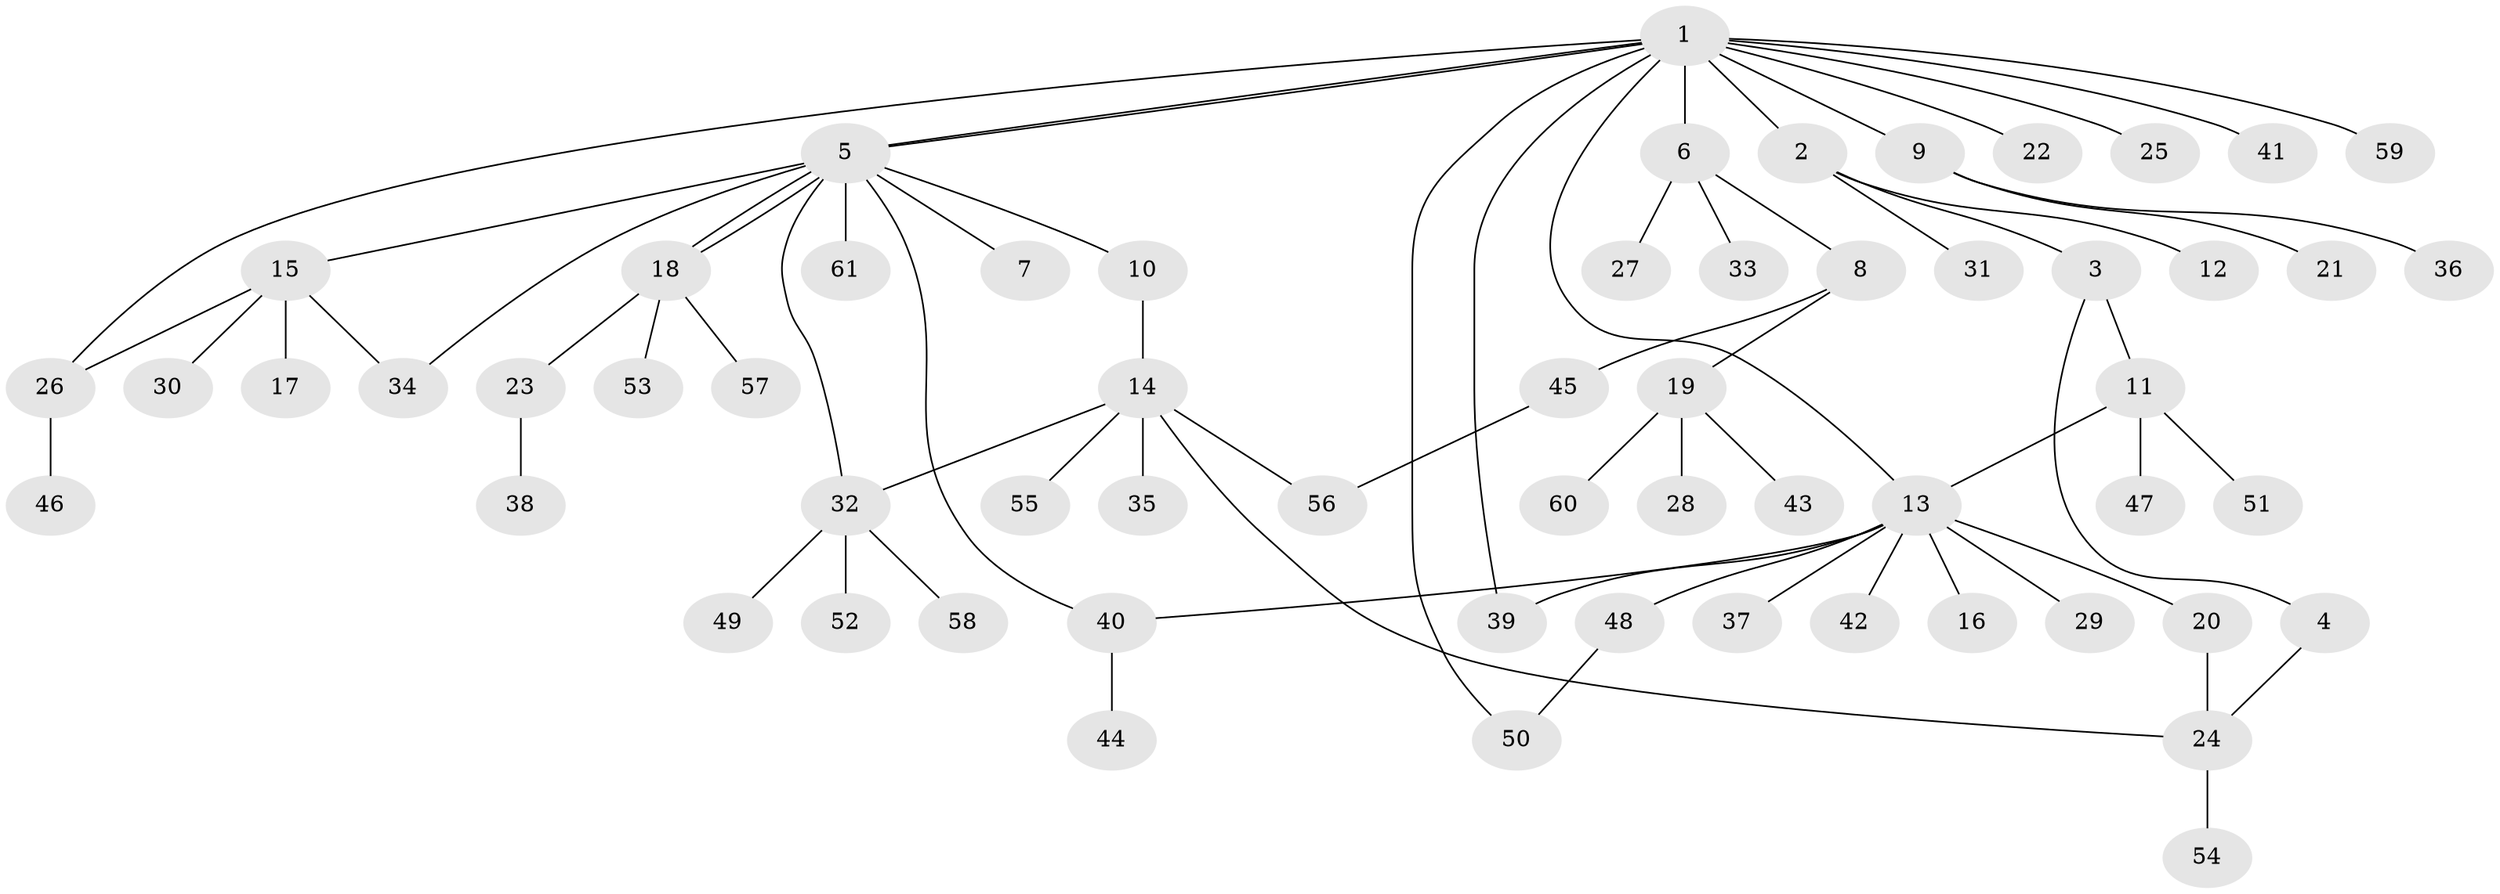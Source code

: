 // Generated by graph-tools (version 1.1) at 2025/49/03/09/25 03:49:59]
// undirected, 61 vertices, 72 edges
graph export_dot {
graph [start="1"]
  node [color=gray90,style=filled];
  1;
  2;
  3;
  4;
  5;
  6;
  7;
  8;
  9;
  10;
  11;
  12;
  13;
  14;
  15;
  16;
  17;
  18;
  19;
  20;
  21;
  22;
  23;
  24;
  25;
  26;
  27;
  28;
  29;
  30;
  31;
  32;
  33;
  34;
  35;
  36;
  37;
  38;
  39;
  40;
  41;
  42;
  43;
  44;
  45;
  46;
  47;
  48;
  49;
  50;
  51;
  52;
  53;
  54;
  55;
  56;
  57;
  58;
  59;
  60;
  61;
  1 -- 2;
  1 -- 5;
  1 -- 5;
  1 -- 6;
  1 -- 9;
  1 -- 13;
  1 -- 22;
  1 -- 25;
  1 -- 26;
  1 -- 39;
  1 -- 41;
  1 -- 50;
  1 -- 59;
  2 -- 3;
  2 -- 12;
  2 -- 31;
  3 -- 4;
  3 -- 11;
  4 -- 24;
  5 -- 7;
  5 -- 10;
  5 -- 15;
  5 -- 18;
  5 -- 18;
  5 -- 32;
  5 -- 34;
  5 -- 40;
  5 -- 61;
  6 -- 8;
  6 -- 27;
  6 -- 33;
  8 -- 19;
  8 -- 45;
  9 -- 21;
  9 -- 36;
  10 -- 14;
  11 -- 13;
  11 -- 47;
  11 -- 51;
  13 -- 16;
  13 -- 20;
  13 -- 29;
  13 -- 37;
  13 -- 39;
  13 -- 40;
  13 -- 42;
  13 -- 48;
  14 -- 24;
  14 -- 32;
  14 -- 35;
  14 -- 55;
  14 -- 56;
  15 -- 17;
  15 -- 26;
  15 -- 30;
  15 -- 34;
  18 -- 23;
  18 -- 53;
  18 -- 57;
  19 -- 28;
  19 -- 43;
  19 -- 60;
  20 -- 24;
  23 -- 38;
  24 -- 54;
  26 -- 46;
  32 -- 49;
  32 -- 52;
  32 -- 58;
  40 -- 44;
  45 -- 56;
  48 -- 50;
}

